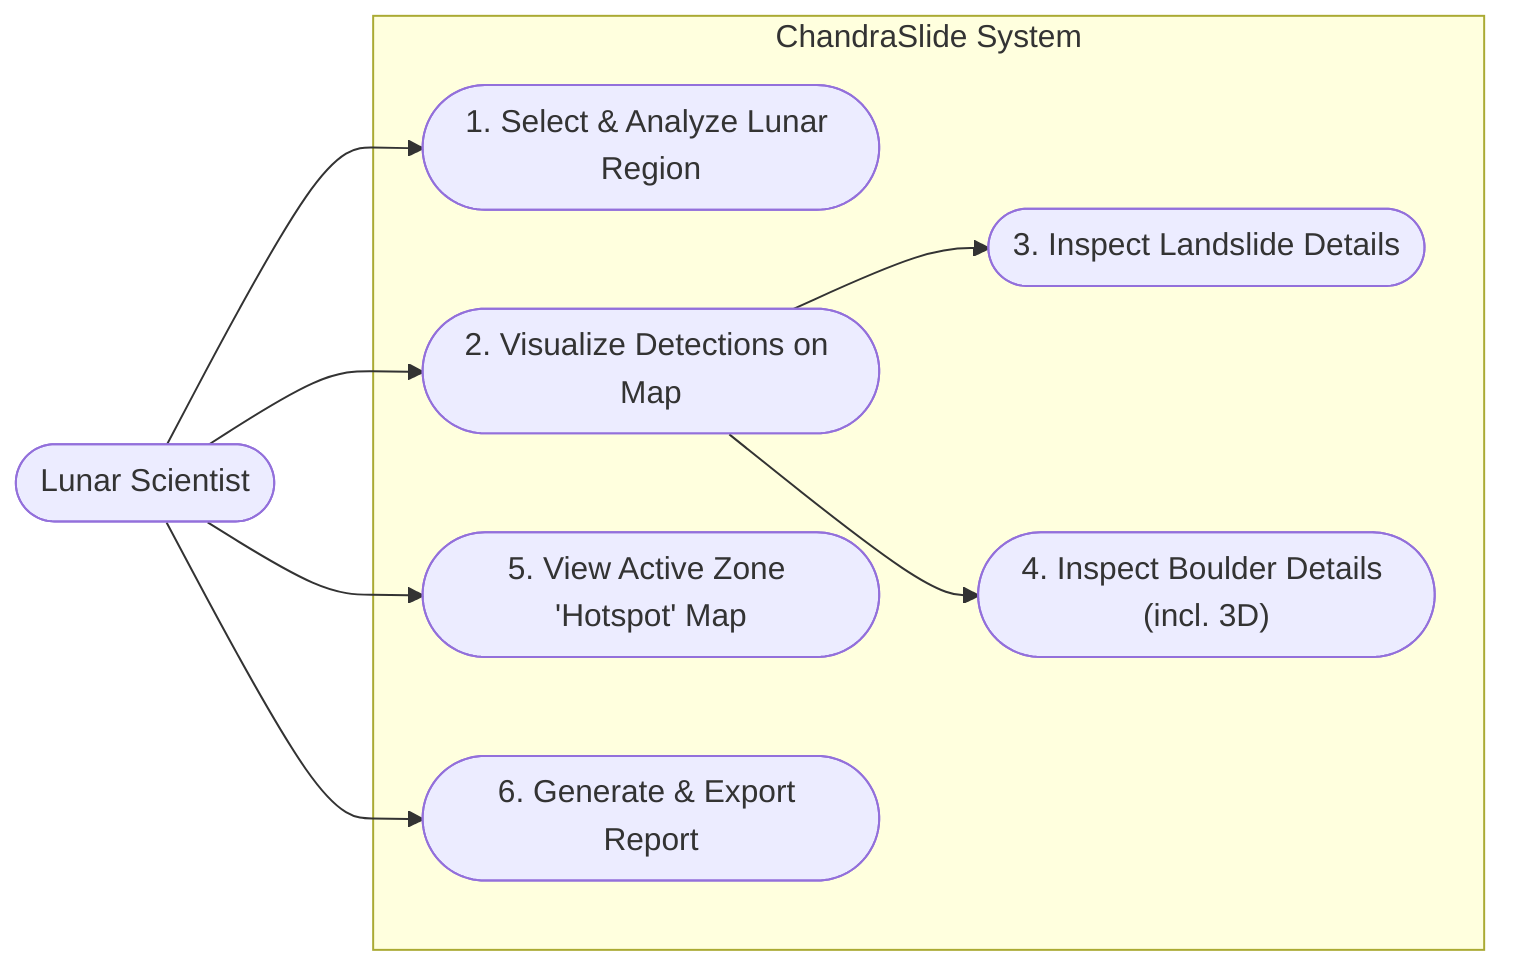 %%{init: {'theme': 'default'}}%%
flowchart LR
    actorScientist([Lunar Scientist])

    subgraph "ChandraSlide System"
        UC1(["1. Select & Analyze Lunar Region"])
        UC2(["2. Visualize Detections on Map"])
        UC3(["3. Inspect Landslide Details"])
        UC4(["4. Inspect Boulder Details (incl. 3D)"])
        UC5(["5. View Active Zone 'Hotspot' Map"])
        UC6(["6. Generate & Export Report"])
    end

    actorScientist --> UC1
    actorScientist --> UC2
    actorScientist --> UC5
    actorScientist --> UC6

    UC2 --> UC3
    UC2 --> UC4